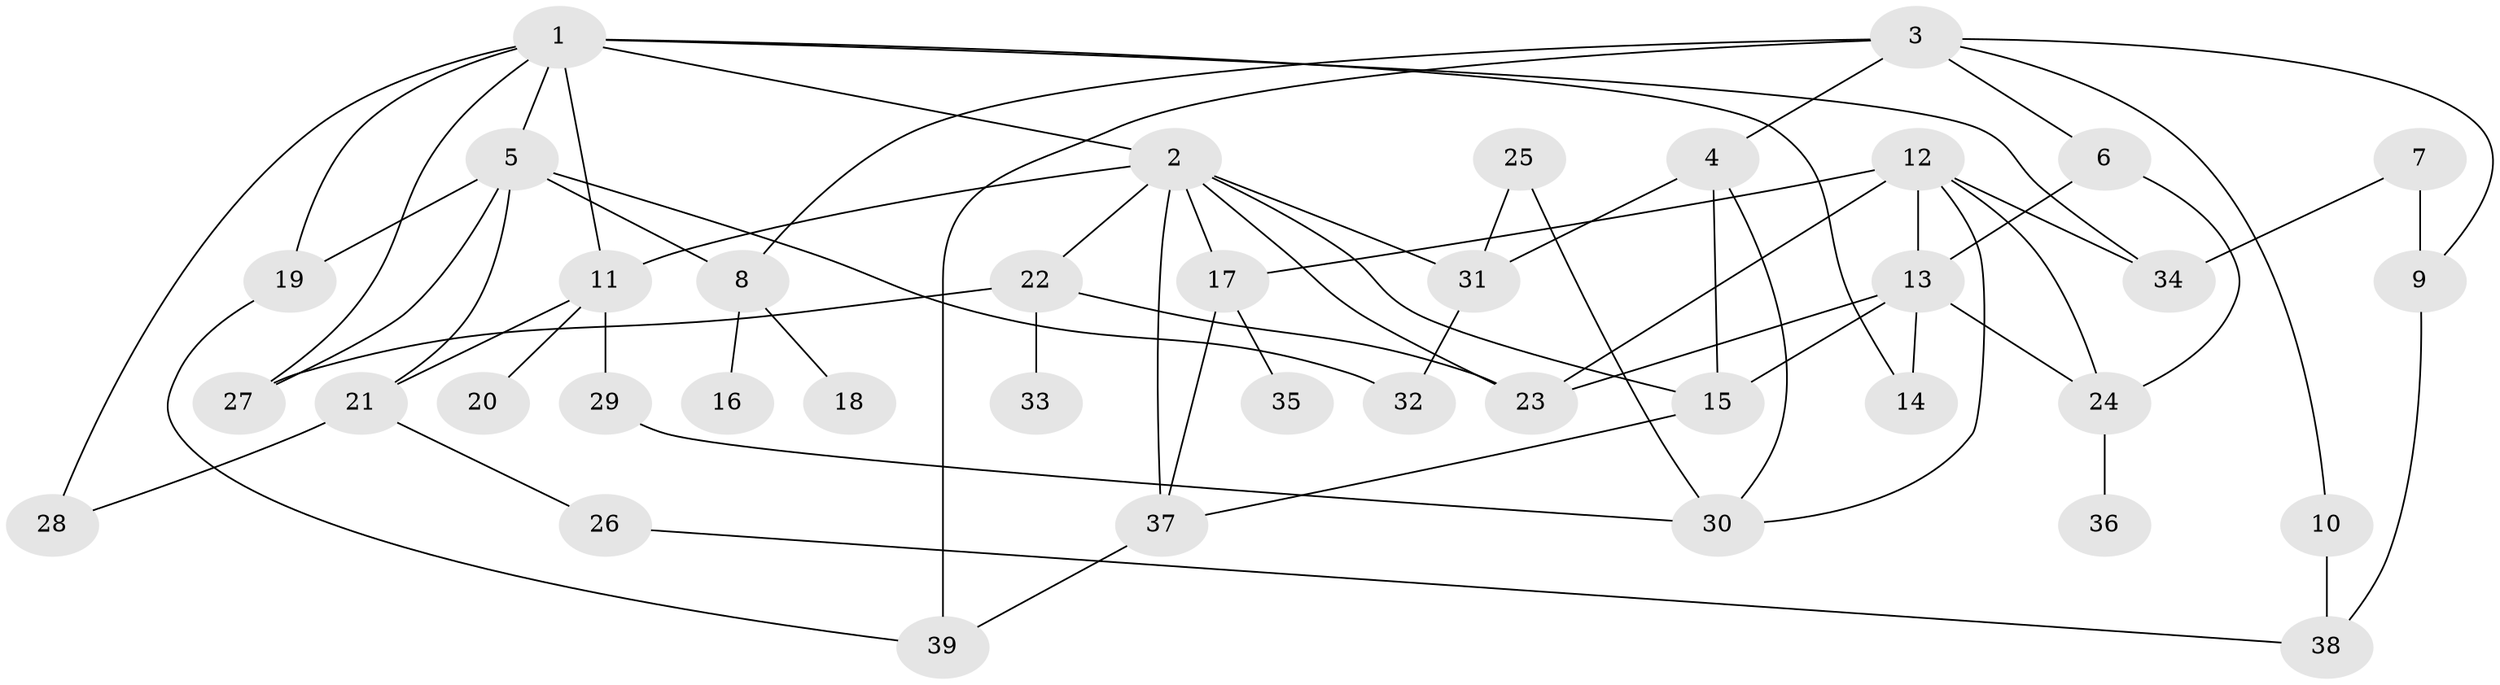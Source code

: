 // original degree distribution, {5: 0.07792207792207792, 6: 0.06493506493506493, 8: 0.012987012987012988, 7: 0.012987012987012988, 4: 0.07792207792207792, 2: 0.2987012987012987, 3: 0.22077922077922077, 1: 0.23376623376623376}
// Generated by graph-tools (version 1.1) at 2025/01/03/09/25 03:01:00]
// undirected, 39 vertices, 66 edges
graph export_dot {
graph [start="1"]
  node [color=gray90,style=filled];
  1;
  2;
  3;
  4;
  5;
  6;
  7;
  8;
  9;
  10;
  11;
  12;
  13;
  14;
  15;
  16;
  17;
  18;
  19;
  20;
  21;
  22;
  23;
  24;
  25;
  26;
  27;
  28;
  29;
  30;
  31;
  32;
  33;
  34;
  35;
  36;
  37;
  38;
  39;
  1 -- 2 [weight=2.0];
  1 -- 5 [weight=1.0];
  1 -- 11 [weight=1.0];
  1 -- 14 [weight=1.0];
  1 -- 19 [weight=2.0];
  1 -- 27 [weight=1.0];
  1 -- 28 [weight=1.0];
  1 -- 34 [weight=1.0];
  2 -- 11 [weight=1.0];
  2 -- 15 [weight=1.0];
  2 -- 17 [weight=2.0];
  2 -- 22 [weight=1.0];
  2 -- 23 [weight=1.0];
  2 -- 31 [weight=1.0];
  2 -- 37 [weight=1.0];
  3 -- 4 [weight=1.0];
  3 -- 6 [weight=1.0];
  3 -- 8 [weight=1.0];
  3 -- 9 [weight=1.0];
  3 -- 10 [weight=1.0];
  3 -- 39 [weight=1.0];
  4 -- 15 [weight=1.0];
  4 -- 30 [weight=1.0];
  4 -- 31 [weight=1.0];
  5 -- 8 [weight=1.0];
  5 -- 19 [weight=1.0];
  5 -- 21 [weight=1.0];
  5 -- 27 [weight=1.0];
  5 -- 32 [weight=1.0];
  6 -- 13 [weight=1.0];
  6 -- 24 [weight=1.0];
  7 -- 9 [weight=1.0];
  7 -- 34 [weight=1.0];
  8 -- 16 [weight=1.0];
  8 -- 18 [weight=1.0];
  9 -- 38 [weight=1.0];
  10 -- 38 [weight=1.0];
  11 -- 20 [weight=1.0];
  11 -- 21 [weight=1.0];
  11 -- 29 [weight=1.0];
  12 -- 13 [weight=1.0];
  12 -- 17 [weight=1.0];
  12 -- 23 [weight=1.0];
  12 -- 24 [weight=1.0];
  12 -- 30 [weight=1.0];
  12 -- 34 [weight=1.0];
  13 -- 14 [weight=1.0];
  13 -- 15 [weight=1.0];
  13 -- 23 [weight=1.0];
  13 -- 24 [weight=1.0];
  15 -- 37 [weight=1.0];
  17 -- 35 [weight=1.0];
  17 -- 37 [weight=1.0];
  19 -- 39 [weight=1.0];
  21 -- 26 [weight=1.0];
  21 -- 28 [weight=1.0];
  22 -- 23 [weight=1.0];
  22 -- 27 [weight=1.0];
  22 -- 33 [weight=1.0];
  24 -- 36 [weight=1.0];
  25 -- 30 [weight=1.0];
  25 -- 31 [weight=1.0];
  26 -- 38 [weight=1.0];
  29 -- 30 [weight=1.0];
  31 -- 32 [weight=1.0];
  37 -- 39 [weight=1.0];
}
